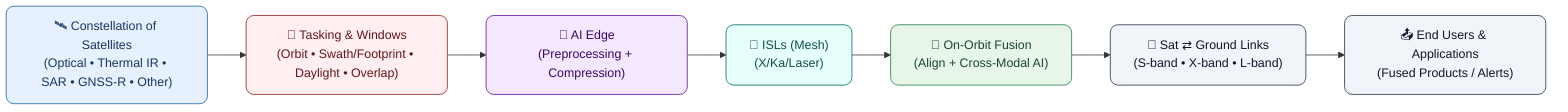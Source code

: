 %% ==========================
%% Mini Overview with Constellation + Tasking & Windows
%% ==========================
flowchart LR
classDef a fill:#E6F0FF,stroke:#2B6CB0,rx:10,ry:10,color:#1A365D,stroke-width:1.1px;
classDef t fill:#FFEFF0,stroke:#9B2C2C,rx:10,ry:10,color:#63171B,stroke-width:1.1px;
classDef b fill:#F3E8FF,stroke:#6B21A8,rx:10,ry:10,color:#3B0764,stroke-width:1.1px;
classDef c fill:#E6FFFA,stroke:#0F766E,rx:10,ry:10,color:#134E4A,stroke-width:1.1px;
classDef d fill:#E7F6E7,stroke:#2F855A,rx:10,ry:10,color:#1C4532,stroke-width:1.1px;
classDef e fill:#F1F5F9,stroke:#334155,rx:10,ry:10,color:#0F172A,stroke-width:1.1px;

S["🛰️ Constellation of Satellites<br/>(Optical • Thermal IR • SAR • GNSS-R • Other)"]:::a
T["📅 Tasking & Windows<br/>(Orbit • Swath/Footprint • Daylight • Overlap)"]:::t
E["🧪 AI Edge<br/>(Preprocessing + Compression)"]:::b
I["🔗 ISLs (Mesh)<br/>(X/Ka/Laser)"]:::c
F["🧠 On-Orbit Fusion<br/>(Align + Cross-Modal AI)"]:::d
G["📡 Sat ⇄ Ground Links<br/>(S-band • X-band • L-band)"]:::e
D["📤 End Users & Applications<br/>(Fused Products / Alerts)"]:::e

S --> T --> E --> I --> F --> G --> D